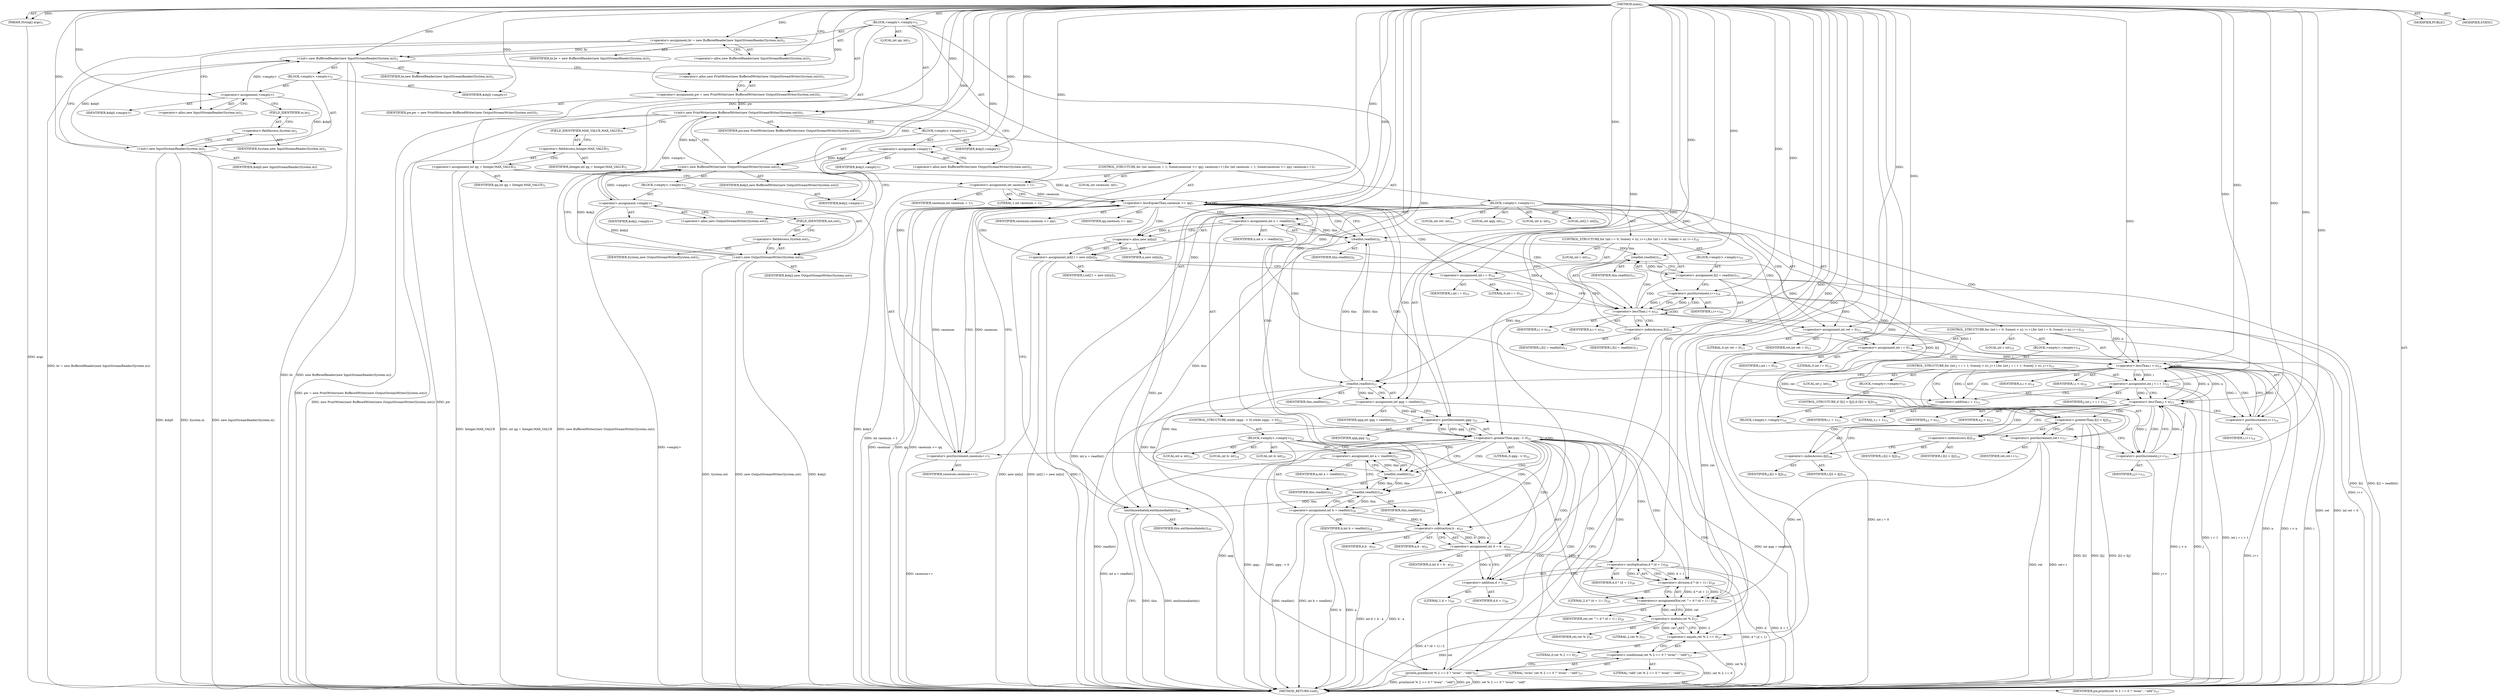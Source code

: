 digraph "main" {  
"17" [label = <(METHOD,main)<SUB>1</SUB>> ]
"18" [label = <(PARAM,String[] args)<SUB>1</SUB>> ]
"19" [label = <(BLOCK,&lt;empty&gt;,&lt;empty&gt;)<SUB>1</SUB>> ]
"20" [label = <(&lt;operator&gt;.assignment,br = new BufferedReader(new InputStreamReader(System.in)))<SUB>2</SUB>> ]
"21" [label = <(IDENTIFIER,br,br = new BufferedReader(new InputStreamReader(System.in)))<SUB>2</SUB>> ]
"22" [label = <(&lt;operator&gt;.alloc,new BufferedReader(new InputStreamReader(System.in)))<SUB>2</SUB>> ]
"23" [label = <(&lt;init&gt;,new BufferedReader(new InputStreamReader(System.in)))<SUB>2</SUB>> ]
"24" [label = <(IDENTIFIER,br,new BufferedReader(new InputStreamReader(System.in)))<SUB>2</SUB>> ]
"25" [label = <(BLOCK,&lt;empty&gt;,&lt;empty&gt;)<SUB>2</SUB>> ]
"26" [label = <(&lt;operator&gt;.assignment,&lt;empty&gt;)> ]
"27" [label = <(IDENTIFIER,$obj0,&lt;empty&gt;)> ]
"28" [label = <(&lt;operator&gt;.alloc,new InputStreamReader(System.in))<SUB>2</SUB>> ]
"29" [label = <(&lt;init&gt;,new InputStreamReader(System.in))<SUB>2</SUB>> ]
"30" [label = <(IDENTIFIER,$obj0,new InputStreamReader(System.in))> ]
"31" [label = <(&lt;operator&gt;.fieldAccess,System.in)<SUB>2</SUB>> ]
"32" [label = <(IDENTIFIER,System,new InputStreamReader(System.in))<SUB>2</SUB>> ]
"33" [label = <(FIELD_IDENTIFIER,in,in)<SUB>2</SUB>> ]
"34" [label = <(IDENTIFIER,$obj0,&lt;empty&gt;)> ]
"35" [label = <(&lt;operator&gt;.assignment,pw = new PrintWriter(new BufferedWriter(new OutputStreamWriter(System.out))))<SUB>3</SUB>> ]
"36" [label = <(IDENTIFIER,pw,pw = new PrintWriter(new BufferedWriter(new OutputStreamWriter(System.out))))<SUB>3</SUB>> ]
"37" [label = <(&lt;operator&gt;.alloc,new PrintWriter(new BufferedWriter(new OutputStreamWriter(System.out))))<SUB>3</SUB>> ]
"38" [label = <(&lt;init&gt;,new PrintWriter(new BufferedWriter(new OutputStreamWriter(System.out))))<SUB>3</SUB>> ]
"39" [label = <(IDENTIFIER,pw,new PrintWriter(new BufferedWriter(new OutputStreamWriter(System.out))))<SUB>3</SUB>> ]
"40" [label = <(BLOCK,&lt;empty&gt;,&lt;empty&gt;)<SUB>3</SUB>> ]
"41" [label = <(&lt;operator&gt;.assignment,&lt;empty&gt;)> ]
"42" [label = <(IDENTIFIER,$obj3,&lt;empty&gt;)> ]
"43" [label = <(&lt;operator&gt;.alloc,new BufferedWriter(new OutputStreamWriter(System.out)))<SUB>3</SUB>> ]
"44" [label = <(&lt;init&gt;,new BufferedWriter(new OutputStreamWriter(System.out)))<SUB>3</SUB>> ]
"45" [label = <(IDENTIFIER,$obj3,new BufferedWriter(new OutputStreamWriter(System.out)))> ]
"46" [label = <(BLOCK,&lt;empty&gt;,&lt;empty&gt;)<SUB>3</SUB>> ]
"47" [label = <(&lt;operator&gt;.assignment,&lt;empty&gt;)> ]
"48" [label = <(IDENTIFIER,$obj2,&lt;empty&gt;)> ]
"49" [label = <(&lt;operator&gt;.alloc,new OutputStreamWriter(System.out))<SUB>3</SUB>> ]
"50" [label = <(&lt;init&gt;,new OutputStreamWriter(System.out))<SUB>3</SUB>> ]
"51" [label = <(IDENTIFIER,$obj2,new OutputStreamWriter(System.out))> ]
"52" [label = <(&lt;operator&gt;.fieldAccess,System.out)<SUB>3</SUB>> ]
"53" [label = <(IDENTIFIER,System,new OutputStreamWriter(System.out))<SUB>3</SUB>> ]
"54" [label = <(FIELD_IDENTIFIER,out,out)<SUB>3</SUB>> ]
"55" [label = <(IDENTIFIER,$obj2,&lt;empty&gt;)> ]
"56" [label = <(IDENTIFIER,$obj3,&lt;empty&gt;)> ]
"57" [label = <(LOCAL,int qq: int)<SUB>5</SUB>> ]
"58" [label = <(&lt;operator&gt;.assignment,int qq = Integer.MAX_VALUE)<SUB>5</SUB>> ]
"59" [label = <(IDENTIFIER,qq,int qq = Integer.MAX_VALUE)<SUB>5</SUB>> ]
"60" [label = <(&lt;operator&gt;.fieldAccess,Integer.MAX_VALUE)<SUB>5</SUB>> ]
"61" [label = <(IDENTIFIER,Integer,int qq = Integer.MAX_VALUE)<SUB>5</SUB>> ]
"62" [label = <(FIELD_IDENTIFIER,MAX_VALUE,MAX_VALUE)<SUB>5</SUB>> ]
"63" [label = <(CONTROL_STRUCTURE,for (int casenum = 1; Some(casenum &lt;= qq); casenum++),for (int casenum = 1; Some(casenum &lt;= qq); casenum++))<SUB>7</SUB>> ]
"64" [label = <(LOCAL,int casenum: int)<SUB>7</SUB>> ]
"65" [label = <(&lt;operator&gt;.assignment,int casenum = 1)<SUB>7</SUB>> ]
"66" [label = <(IDENTIFIER,casenum,int casenum = 1)<SUB>7</SUB>> ]
"67" [label = <(LITERAL,1,int casenum = 1)<SUB>7</SUB>> ]
"68" [label = <(&lt;operator&gt;.lessEqualsThan,casenum &lt;= qq)<SUB>7</SUB>> ]
"69" [label = <(IDENTIFIER,casenum,casenum &lt;= qq)<SUB>7</SUB>> ]
"70" [label = <(IDENTIFIER,qq,casenum &lt;= qq)<SUB>7</SUB>> ]
"71" [label = <(&lt;operator&gt;.postIncrement,casenum++)<SUB>7</SUB>> ]
"72" [label = <(IDENTIFIER,casenum,casenum++)<SUB>7</SUB>> ]
"73" [label = <(BLOCK,&lt;empty&gt;,&lt;empty&gt;)<SUB>7</SUB>> ]
"74" [label = <(LOCAL,int n: int)<SUB>8</SUB>> ]
"75" [label = <(&lt;operator&gt;.assignment,int n = readInt())<SUB>8</SUB>> ]
"76" [label = <(IDENTIFIER,n,int n = readInt())<SUB>8</SUB>> ]
"77" [label = <(readInt,readInt())<SUB>8</SUB>> ]
"78" [label = <(IDENTIFIER,this,readInt())<SUB>8</SUB>> ]
"79" [label = <(LOCAL,int[] l: int[])<SUB>9</SUB>> ]
"80" [label = <(&lt;operator&gt;.assignment,int[] l = new int[n])<SUB>9</SUB>> ]
"81" [label = <(IDENTIFIER,l,int[] l = new int[n])<SUB>9</SUB>> ]
"82" [label = <(&lt;operator&gt;.alloc,new int[n])> ]
"83" [label = <(IDENTIFIER,n,new int[n])<SUB>9</SUB>> ]
"84" [label = <(CONTROL_STRUCTURE,for (int i = 0; Some(i &lt; n); i++),for (int i = 0; Some(i &lt; n); i++))<SUB>10</SUB>> ]
"85" [label = <(LOCAL,int i: int)<SUB>10</SUB>> ]
"86" [label = <(&lt;operator&gt;.assignment,int i = 0)<SUB>10</SUB>> ]
"87" [label = <(IDENTIFIER,i,int i = 0)<SUB>10</SUB>> ]
"88" [label = <(LITERAL,0,int i = 0)<SUB>10</SUB>> ]
"89" [label = <(&lt;operator&gt;.lessThan,i &lt; n)<SUB>10</SUB>> ]
"90" [label = <(IDENTIFIER,i,i &lt; n)<SUB>10</SUB>> ]
"91" [label = <(IDENTIFIER,n,i &lt; n)<SUB>10</SUB>> ]
"92" [label = <(&lt;operator&gt;.postIncrement,i++)<SUB>10</SUB>> ]
"93" [label = <(IDENTIFIER,i,i++)<SUB>10</SUB>> ]
"94" [label = <(BLOCK,&lt;empty&gt;,&lt;empty&gt;)<SUB>10</SUB>> ]
"95" [label = <(&lt;operator&gt;.assignment,l[i] = readInt())<SUB>11</SUB>> ]
"96" [label = <(&lt;operator&gt;.indexAccess,l[i])<SUB>11</SUB>> ]
"97" [label = <(IDENTIFIER,l,l[i] = readInt())<SUB>11</SUB>> ]
"98" [label = <(IDENTIFIER,i,l[i] = readInt())<SUB>11</SUB>> ]
"99" [label = <(readInt,readInt())<SUB>11</SUB>> ]
"100" [label = <(IDENTIFIER,this,readInt())<SUB>11</SUB>> ]
"101" [label = <(LOCAL,int ret: int)<SUB>13</SUB>> ]
"102" [label = <(&lt;operator&gt;.assignment,int ret = 0)<SUB>13</SUB>> ]
"103" [label = <(IDENTIFIER,ret,int ret = 0)<SUB>13</SUB>> ]
"104" [label = <(LITERAL,0,int ret = 0)<SUB>13</SUB>> ]
"105" [label = <(CONTROL_STRUCTURE,for (int i = 0; Some(i &lt; n); i++),for (int i = 0; Some(i &lt; n); i++))<SUB>14</SUB>> ]
"106" [label = <(LOCAL,int i: int)<SUB>14</SUB>> ]
"107" [label = <(&lt;operator&gt;.assignment,int i = 0)<SUB>14</SUB>> ]
"108" [label = <(IDENTIFIER,i,int i = 0)<SUB>14</SUB>> ]
"109" [label = <(LITERAL,0,int i = 0)<SUB>14</SUB>> ]
"110" [label = <(&lt;operator&gt;.lessThan,i &lt; n)<SUB>14</SUB>> ]
"111" [label = <(IDENTIFIER,i,i &lt; n)<SUB>14</SUB>> ]
"112" [label = <(IDENTIFIER,n,i &lt; n)<SUB>14</SUB>> ]
"113" [label = <(&lt;operator&gt;.postIncrement,i++)<SUB>14</SUB>> ]
"114" [label = <(IDENTIFIER,i,i++)<SUB>14</SUB>> ]
"115" [label = <(BLOCK,&lt;empty&gt;,&lt;empty&gt;)<SUB>14</SUB>> ]
"116" [label = <(CONTROL_STRUCTURE,for (int j = i + 1; Some(j &lt; n); j++),for (int j = i + 1; Some(j &lt; n); j++))<SUB>15</SUB>> ]
"117" [label = <(LOCAL,int j: int)<SUB>15</SUB>> ]
"118" [label = <(&lt;operator&gt;.assignment,int j = i + 1)<SUB>15</SUB>> ]
"119" [label = <(IDENTIFIER,j,int j = i + 1)<SUB>15</SUB>> ]
"120" [label = <(&lt;operator&gt;.addition,i + 1)<SUB>15</SUB>> ]
"121" [label = <(IDENTIFIER,i,i + 1)<SUB>15</SUB>> ]
"122" [label = <(LITERAL,1,i + 1)<SUB>15</SUB>> ]
"123" [label = <(&lt;operator&gt;.lessThan,j &lt; n)<SUB>15</SUB>> ]
"124" [label = <(IDENTIFIER,j,j &lt; n)<SUB>15</SUB>> ]
"125" [label = <(IDENTIFIER,n,j &lt; n)<SUB>15</SUB>> ]
"126" [label = <(&lt;operator&gt;.postIncrement,j++)<SUB>15</SUB>> ]
"127" [label = <(IDENTIFIER,j,j++)<SUB>15</SUB>> ]
"128" [label = <(BLOCK,&lt;empty&gt;,&lt;empty&gt;)<SUB>15</SUB>> ]
"129" [label = <(CONTROL_STRUCTURE,if (l[i] &gt; l[j]),if (l[i] &gt; l[j]))<SUB>16</SUB>> ]
"130" [label = <(&lt;operator&gt;.greaterThan,l[i] &gt; l[j])<SUB>16</SUB>> ]
"131" [label = <(&lt;operator&gt;.indexAccess,l[i])<SUB>16</SUB>> ]
"132" [label = <(IDENTIFIER,l,l[i] &gt; l[j])<SUB>16</SUB>> ]
"133" [label = <(IDENTIFIER,i,l[i] &gt; l[j])<SUB>16</SUB>> ]
"134" [label = <(&lt;operator&gt;.indexAccess,l[j])<SUB>16</SUB>> ]
"135" [label = <(IDENTIFIER,l,l[i] &gt; l[j])<SUB>16</SUB>> ]
"136" [label = <(IDENTIFIER,j,l[i] &gt; l[j])<SUB>16</SUB>> ]
"137" [label = <(BLOCK,&lt;empty&gt;,&lt;empty&gt;)<SUB>16</SUB>> ]
"138" [label = <(&lt;operator&gt;.postIncrement,ret++)<SUB>17</SUB>> ]
"139" [label = <(IDENTIFIER,ret,ret++)<SUB>17</SUB>> ]
"140" [label = <(LOCAL,int qqq: int)<SUB>21</SUB>> ]
"141" [label = <(&lt;operator&gt;.assignment,int qqq = readInt())<SUB>21</SUB>> ]
"142" [label = <(IDENTIFIER,qqq,int qqq = readInt())<SUB>21</SUB>> ]
"143" [label = <(readInt,readInt())<SUB>21</SUB>> ]
"144" [label = <(IDENTIFIER,this,readInt())<SUB>21</SUB>> ]
"145" [label = <(CONTROL_STRUCTURE,while (qqq-- &gt; 0),while (qqq-- &gt; 0))<SUB>22</SUB>> ]
"146" [label = <(&lt;operator&gt;.greaterThan,qqq-- &gt; 0)<SUB>22</SUB>> ]
"147" [label = <(&lt;operator&gt;.postDecrement,qqq--)<SUB>22</SUB>> ]
"148" [label = <(IDENTIFIER,qqq,qqq--)<SUB>22</SUB>> ]
"149" [label = <(LITERAL,0,qqq-- &gt; 0)<SUB>22</SUB>> ]
"150" [label = <(BLOCK,&lt;empty&gt;,&lt;empty&gt;)<SUB>22</SUB>> ]
"151" [label = <(LOCAL,int a: int)<SUB>23</SUB>> ]
"152" [label = <(&lt;operator&gt;.assignment,int a = readInt())<SUB>23</SUB>> ]
"153" [label = <(IDENTIFIER,a,int a = readInt())<SUB>23</SUB>> ]
"154" [label = <(readInt,readInt())<SUB>23</SUB>> ]
"155" [label = <(IDENTIFIER,this,readInt())<SUB>23</SUB>> ]
"156" [label = <(LOCAL,int b: int)<SUB>24</SUB>> ]
"157" [label = <(&lt;operator&gt;.assignment,int b = readInt())<SUB>24</SUB>> ]
"158" [label = <(IDENTIFIER,b,int b = readInt())<SUB>24</SUB>> ]
"159" [label = <(readInt,readInt())<SUB>24</SUB>> ]
"160" [label = <(IDENTIFIER,this,readInt())<SUB>24</SUB>> ]
"161" [label = <(LOCAL,int d: int)<SUB>25</SUB>> ]
"162" [label = <(&lt;operator&gt;.assignment,int d = b - a)<SUB>25</SUB>> ]
"163" [label = <(IDENTIFIER,d,int d = b - a)<SUB>25</SUB>> ]
"164" [label = <(&lt;operator&gt;.subtraction,b - a)<SUB>25</SUB>> ]
"165" [label = <(IDENTIFIER,b,b - a)<SUB>25</SUB>> ]
"166" [label = <(IDENTIFIER,a,b - a)<SUB>25</SUB>> ]
"167" [label = <(&lt;operators&gt;.assignmentXor,ret ^= d * (d + 1) / 2)<SUB>26</SUB>> ]
"168" [label = <(IDENTIFIER,ret,ret ^= d * (d + 1) / 2)<SUB>26</SUB>> ]
"169" [label = <(&lt;operator&gt;.division,d * (d + 1) / 2)<SUB>26</SUB>> ]
"170" [label = <(&lt;operator&gt;.multiplication,d * (d + 1))<SUB>26</SUB>> ]
"171" [label = <(IDENTIFIER,d,d * (d + 1))<SUB>26</SUB>> ]
"172" [label = <(&lt;operator&gt;.addition,d + 1)<SUB>26</SUB>> ]
"173" [label = <(IDENTIFIER,d,d + 1)<SUB>26</SUB>> ]
"174" [label = <(LITERAL,1,d + 1)<SUB>26</SUB>> ]
"175" [label = <(LITERAL,2,d * (d + 1) / 2)<SUB>26</SUB>> ]
"176" [label = <(println,println(ret % 2 == 0 ? &quot;even&quot; : &quot;odd&quot;))<SUB>27</SUB>> ]
"177" [label = <(IDENTIFIER,pw,println(ret % 2 == 0 ? &quot;even&quot; : &quot;odd&quot;))<SUB>27</SUB>> ]
"178" [label = <(&lt;operator&gt;.conditional,ret % 2 == 0 ? &quot;even&quot; : &quot;odd&quot;)<SUB>27</SUB>> ]
"179" [label = <(&lt;operator&gt;.equals,ret % 2 == 0)<SUB>27</SUB>> ]
"180" [label = <(&lt;operator&gt;.modulo,ret % 2)<SUB>27</SUB>> ]
"181" [label = <(IDENTIFIER,ret,ret % 2)<SUB>27</SUB>> ]
"182" [label = <(LITERAL,2,ret % 2)<SUB>27</SUB>> ]
"183" [label = <(LITERAL,0,ret % 2 == 0)<SUB>27</SUB>> ]
"184" [label = <(LITERAL,&quot;even&quot;,ret % 2 == 0 ? &quot;even&quot; : &quot;odd&quot;)<SUB>27</SUB>> ]
"185" [label = <(LITERAL,&quot;odd&quot;,ret % 2 == 0 ? &quot;even&quot; : &quot;odd&quot;)<SUB>27</SUB>> ]
"186" [label = <(exitImmediately,exitImmediately())<SUB>30</SUB>> ]
"187" [label = <(IDENTIFIER,this,exitImmediately())<SUB>30</SUB>> ]
"188" [label = <(MODIFIER,PUBLIC)> ]
"189" [label = <(MODIFIER,STATIC)> ]
"190" [label = <(METHOD_RETURN,void)<SUB>1</SUB>> ]
  "17" -> "18"  [ label = "AST: "] 
  "17" -> "19"  [ label = "AST: "] 
  "17" -> "188"  [ label = "AST: "] 
  "17" -> "189"  [ label = "AST: "] 
  "17" -> "190"  [ label = "AST: "] 
  "19" -> "20"  [ label = "AST: "] 
  "19" -> "23"  [ label = "AST: "] 
  "19" -> "35"  [ label = "AST: "] 
  "19" -> "38"  [ label = "AST: "] 
  "19" -> "57"  [ label = "AST: "] 
  "19" -> "58"  [ label = "AST: "] 
  "19" -> "63"  [ label = "AST: "] 
  "19" -> "186"  [ label = "AST: "] 
  "20" -> "21"  [ label = "AST: "] 
  "20" -> "22"  [ label = "AST: "] 
  "23" -> "24"  [ label = "AST: "] 
  "23" -> "25"  [ label = "AST: "] 
  "25" -> "26"  [ label = "AST: "] 
  "25" -> "29"  [ label = "AST: "] 
  "25" -> "34"  [ label = "AST: "] 
  "26" -> "27"  [ label = "AST: "] 
  "26" -> "28"  [ label = "AST: "] 
  "29" -> "30"  [ label = "AST: "] 
  "29" -> "31"  [ label = "AST: "] 
  "31" -> "32"  [ label = "AST: "] 
  "31" -> "33"  [ label = "AST: "] 
  "35" -> "36"  [ label = "AST: "] 
  "35" -> "37"  [ label = "AST: "] 
  "38" -> "39"  [ label = "AST: "] 
  "38" -> "40"  [ label = "AST: "] 
  "40" -> "41"  [ label = "AST: "] 
  "40" -> "44"  [ label = "AST: "] 
  "40" -> "56"  [ label = "AST: "] 
  "41" -> "42"  [ label = "AST: "] 
  "41" -> "43"  [ label = "AST: "] 
  "44" -> "45"  [ label = "AST: "] 
  "44" -> "46"  [ label = "AST: "] 
  "46" -> "47"  [ label = "AST: "] 
  "46" -> "50"  [ label = "AST: "] 
  "46" -> "55"  [ label = "AST: "] 
  "47" -> "48"  [ label = "AST: "] 
  "47" -> "49"  [ label = "AST: "] 
  "50" -> "51"  [ label = "AST: "] 
  "50" -> "52"  [ label = "AST: "] 
  "52" -> "53"  [ label = "AST: "] 
  "52" -> "54"  [ label = "AST: "] 
  "58" -> "59"  [ label = "AST: "] 
  "58" -> "60"  [ label = "AST: "] 
  "60" -> "61"  [ label = "AST: "] 
  "60" -> "62"  [ label = "AST: "] 
  "63" -> "64"  [ label = "AST: "] 
  "63" -> "65"  [ label = "AST: "] 
  "63" -> "68"  [ label = "AST: "] 
  "63" -> "71"  [ label = "AST: "] 
  "63" -> "73"  [ label = "AST: "] 
  "65" -> "66"  [ label = "AST: "] 
  "65" -> "67"  [ label = "AST: "] 
  "68" -> "69"  [ label = "AST: "] 
  "68" -> "70"  [ label = "AST: "] 
  "71" -> "72"  [ label = "AST: "] 
  "73" -> "74"  [ label = "AST: "] 
  "73" -> "75"  [ label = "AST: "] 
  "73" -> "79"  [ label = "AST: "] 
  "73" -> "80"  [ label = "AST: "] 
  "73" -> "84"  [ label = "AST: "] 
  "73" -> "101"  [ label = "AST: "] 
  "73" -> "102"  [ label = "AST: "] 
  "73" -> "105"  [ label = "AST: "] 
  "73" -> "140"  [ label = "AST: "] 
  "73" -> "141"  [ label = "AST: "] 
  "73" -> "145"  [ label = "AST: "] 
  "75" -> "76"  [ label = "AST: "] 
  "75" -> "77"  [ label = "AST: "] 
  "77" -> "78"  [ label = "AST: "] 
  "80" -> "81"  [ label = "AST: "] 
  "80" -> "82"  [ label = "AST: "] 
  "82" -> "83"  [ label = "AST: "] 
  "84" -> "85"  [ label = "AST: "] 
  "84" -> "86"  [ label = "AST: "] 
  "84" -> "89"  [ label = "AST: "] 
  "84" -> "92"  [ label = "AST: "] 
  "84" -> "94"  [ label = "AST: "] 
  "86" -> "87"  [ label = "AST: "] 
  "86" -> "88"  [ label = "AST: "] 
  "89" -> "90"  [ label = "AST: "] 
  "89" -> "91"  [ label = "AST: "] 
  "92" -> "93"  [ label = "AST: "] 
  "94" -> "95"  [ label = "AST: "] 
  "95" -> "96"  [ label = "AST: "] 
  "95" -> "99"  [ label = "AST: "] 
  "96" -> "97"  [ label = "AST: "] 
  "96" -> "98"  [ label = "AST: "] 
  "99" -> "100"  [ label = "AST: "] 
  "102" -> "103"  [ label = "AST: "] 
  "102" -> "104"  [ label = "AST: "] 
  "105" -> "106"  [ label = "AST: "] 
  "105" -> "107"  [ label = "AST: "] 
  "105" -> "110"  [ label = "AST: "] 
  "105" -> "113"  [ label = "AST: "] 
  "105" -> "115"  [ label = "AST: "] 
  "107" -> "108"  [ label = "AST: "] 
  "107" -> "109"  [ label = "AST: "] 
  "110" -> "111"  [ label = "AST: "] 
  "110" -> "112"  [ label = "AST: "] 
  "113" -> "114"  [ label = "AST: "] 
  "115" -> "116"  [ label = "AST: "] 
  "116" -> "117"  [ label = "AST: "] 
  "116" -> "118"  [ label = "AST: "] 
  "116" -> "123"  [ label = "AST: "] 
  "116" -> "126"  [ label = "AST: "] 
  "116" -> "128"  [ label = "AST: "] 
  "118" -> "119"  [ label = "AST: "] 
  "118" -> "120"  [ label = "AST: "] 
  "120" -> "121"  [ label = "AST: "] 
  "120" -> "122"  [ label = "AST: "] 
  "123" -> "124"  [ label = "AST: "] 
  "123" -> "125"  [ label = "AST: "] 
  "126" -> "127"  [ label = "AST: "] 
  "128" -> "129"  [ label = "AST: "] 
  "129" -> "130"  [ label = "AST: "] 
  "129" -> "137"  [ label = "AST: "] 
  "130" -> "131"  [ label = "AST: "] 
  "130" -> "134"  [ label = "AST: "] 
  "131" -> "132"  [ label = "AST: "] 
  "131" -> "133"  [ label = "AST: "] 
  "134" -> "135"  [ label = "AST: "] 
  "134" -> "136"  [ label = "AST: "] 
  "137" -> "138"  [ label = "AST: "] 
  "138" -> "139"  [ label = "AST: "] 
  "141" -> "142"  [ label = "AST: "] 
  "141" -> "143"  [ label = "AST: "] 
  "143" -> "144"  [ label = "AST: "] 
  "145" -> "146"  [ label = "AST: "] 
  "145" -> "150"  [ label = "AST: "] 
  "146" -> "147"  [ label = "AST: "] 
  "146" -> "149"  [ label = "AST: "] 
  "147" -> "148"  [ label = "AST: "] 
  "150" -> "151"  [ label = "AST: "] 
  "150" -> "152"  [ label = "AST: "] 
  "150" -> "156"  [ label = "AST: "] 
  "150" -> "157"  [ label = "AST: "] 
  "150" -> "161"  [ label = "AST: "] 
  "150" -> "162"  [ label = "AST: "] 
  "150" -> "167"  [ label = "AST: "] 
  "150" -> "176"  [ label = "AST: "] 
  "152" -> "153"  [ label = "AST: "] 
  "152" -> "154"  [ label = "AST: "] 
  "154" -> "155"  [ label = "AST: "] 
  "157" -> "158"  [ label = "AST: "] 
  "157" -> "159"  [ label = "AST: "] 
  "159" -> "160"  [ label = "AST: "] 
  "162" -> "163"  [ label = "AST: "] 
  "162" -> "164"  [ label = "AST: "] 
  "164" -> "165"  [ label = "AST: "] 
  "164" -> "166"  [ label = "AST: "] 
  "167" -> "168"  [ label = "AST: "] 
  "167" -> "169"  [ label = "AST: "] 
  "169" -> "170"  [ label = "AST: "] 
  "169" -> "175"  [ label = "AST: "] 
  "170" -> "171"  [ label = "AST: "] 
  "170" -> "172"  [ label = "AST: "] 
  "172" -> "173"  [ label = "AST: "] 
  "172" -> "174"  [ label = "AST: "] 
  "176" -> "177"  [ label = "AST: "] 
  "176" -> "178"  [ label = "AST: "] 
  "178" -> "179"  [ label = "AST: "] 
  "178" -> "184"  [ label = "AST: "] 
  "178" -> "185"  [ label = "AST: "] 
  "179" -> "180"  [ label = "AST: "] 
  "179" -> "183"  [ label = "AST: "] 
  "180" -> "181"  [ label = "AST: "] 
  "180" -> "182"  [ label = "AST: "] 
  "186" -> "187"  [ label = "AST: "] 
  "20" -> "28"  [ label = "CFG: "] 
  "23" -> "37"  [ label = "CFG: "] 
  "35" -> "43"  [ label = "CFG: "] 
  "38" -> "62"  [ label = "CFG: "] 
  "58" -> "65"  [ label = "CFG: "] 
  "186" -> "190"  [ label = "CFG: "] 
  "22" -> "20"  [ label = "CFG: "] 
  "37" -> "35"  [ label = "CFG: "] 
  "60" -> "58"  [ label = "CFG: "] 
  "65" -> "68"  [ label = "CFG: "] 
  "68" -> "77"  [ label = "CFG: "] 
  "68" -> "186"  [ label = "CFG: "] 
  "71" -> "68"  [ label = "CFG: "] 
  "26" -> "33"  [ label = "CFG: "] 
  "29" -> "23"  [ label = "CFG: "] 
  "41" -> "49"  [ label = "CFG: "] 
  "44" -> "38"  [ label = "CFG: "] 
  "62" -> "60"  [ label = "CFG: "] 
  "75" -> "82"  [ label = "CFG: "] 
  "80" -> "86"  [ label = "CFG: "] 
  "102" -> "107"  [ label = "CFG: "] 
  "141" -> "147"  [ label = "CFG: "] 
  "28" -> "26"  [ label = "CFG: "] 
  "31" -> "29"  [ label = "CFG: "] 
  "43" -> "41"  [ label = "CFG: "] 
  "77" -> "75"  [ label = "CFG: "] 
  "82" -> "80"  [ label = "CFG: "] 
  "86" -> "89"  [ label = "CFG: "] 
  "89" -> "96"  [ label = "CFG: "] 
  "89" -> "102"  [ label = "CFG: "] 
  "92" -> "89"  [ label = "CFG: "] 
  "107" -> "110"  [ label = "CFG: "] 
  "110" -> "120"  [ label = "CFG: "] 
  "110" -> "143"  [ label = "CFG: "] 
  "113" -> "110"  [ label = "CFG: "] 
  "143" -> "141"  [ label = "CFG: "] 
  "146" -> "154"  [ label = "CFG: "] 
  "146" -> "71"  [ label = "CFG: "] 
  "33" -> "31"  [ label = "CFG: "] 
  "47" -> "54"  [ label = "CFG: "] 
  "50" -> "44"  [ label = "CFG: "] 
  "95" -> "92"  [ label = "CFG: "] 
  "147" -> "146"  [ label = "CFG: "] 
  "152" -> "159"  [ label = "CFG: "] 
  "157" -> "164"  [ label = "CFG: "] 
  "162" -> "172"  [ label = "CFG: "] 
  "167" -> "180"  [ label = "CFG: "] 
  "176" -> "147"  [ label = "CFG: "] 
  "49" -> "47"  [ label = "CFG: "] 
  "52" -> "50"  [ label = "CFG: "] 
  "96" -> "99"  [ label = "CFG: "] 
  "99" -> "95"  [ label = "CFG: "] 
  "118" -> "123"  [ label = "CFG: "] 
  "123" -> "131"  [ label = "CFG: "] 
  "123" -> "113"  [ label = "CFG: "] 
  "126" -> "123"  [ label = "CFG: "] 
  "154" -> "152"  [ label = "CFG: "] 
  "159" -> "157"  [ label = "CFG: "] 
  "164" -> "162"  [ label = "CFG: "] 
  "169" -> "167"  [ label = "CFG: "] 
  "178" -> "176"  [ label = "CFG: "] 
  "54" -> "52"  [ label = "CFG: "] 
  "120" -> "118"  [ label = "CFG: "] 
  "170" -> "169"  [ label = "CFG: "] 
  "179" -> "178"  [ label = "CFG: "] 
  "130" -> "138"  [ label = "CFG: "] 
  "130" -> "126"  [ label = "CFG: "] 
  "172" -> "170"  [ label = "CFG: "] 
  "180" -> "179"  [ label = "CFG: "] 
  "131" -> "134"  [ label = "CFG: "] 
  "134" -> "130"  [ label = "CFG: "] 
  "138" -> "126"  [ label = "CFG: "] 
  "17" -> "22"  [ label = "CFG: "] 
  "18" -> "190"  [ label = "DDG: args"] 
  "20" -> "190"  [ label = "DDG: br = new BufferedReader(new InputStreamReader(System.in))"] 
  "23" -> "190"  [ label = "DDG: br"] 
  "29" -> "190"  [ label = "DDG: $obj0"] 
  "29" -> "190"  [ label = "DDG: System.in"] 
  "29" -> "190"  [ label = "DDG: new InputStreamReader(System.in)"] 
  "23" -> "190"  [ label = "DDG: new BufferedReader(new InputStreamReader(System.in))"] 
  "35" -> "190"  [ label = "DDG: pw = new PrintWriter(new BufferedWriter(new OutputStreamWriter(System.out)))"] 
  "38" -> "190"  [ label = "DDG: pw"] 
  "44" -> "190"  [ label = "DDG: $obj3"] 
  "47" -> "190"  [ label = "DDG: &lt;empty&gt;"] 
  "50" -> "190"  [ label = "DDG: $obj2"] 
  "50" -> "190"  [ label = "DDG: System.out"] 
  "50" -> "190"  [ label = "DDG: new OutputStreamWriter(System.out)"] 
  "44" -> "190"  [ label = "DDG: new BufferedWriter(new OutputStreamWriter(System.out))"] 
  "38" -> "190"  [ label = "DDG: new PrintWriter(new BufferedWriter(new OutputStreamWriter(System.out)))"] 
  "58" -> "190"  [ label = "DDG: Integer.MAX_VALUE"] 
  "58" -> "190"  [ label = "DDG: int qq = Integer.MAX_VALUE"] 
  "65" -> "190"  [ label = "DDG: int casenum = 1"] 
  "68" -> "190"  [ label = "DDG: casenum"] 
  "68" -> "190"  [ label = "DDG: qq"] 
  "68" -> "190"  [ label = "DDG: casenum &lt;= qq"] 
  "186" -> "190"  [ label = "DDG: this"] 
  "186" -> "190"  [ label = "DDG: exitImmediately()"] 
  "75" -> "190"  [ label = "DDG: int n = readInt()"] 
  "80" -> "190"  [ label = "DDG: l"] 
  "80" -> "190"  [ label = "DDG: new int[n]"] 
  "80" -> "190"  [ label = "DDG: int[] l = new int[n]"] 
  "102" -> "190"  [ label = "DDG: ret"] 
  "102" -> "190"  [ label = "DDG: int ret = 0"] 
  "107" -> "190"  [ label = "DDG: int i = 0"] 
  "110" -> "190"  [ label = "DDG: i"] 
  "110" -> "190"  [ label = "DDG: n"] 
  "110" -> "190"  [ label = "DDG: i &lt; n"] 
  "141" -> "190"  [ label = "DDG: readInt()"] 
  "141" -> "190"  [ label = "DDG: int qqq = readInt()"] 
  "147" -> "190"  [ label = "DDG: qqq"] 
  "146" -> "190"  [ label = "DDG: qqq--"] 
  "146" -> "190"  [ label = "DDG: qqq-- &gt; 0"] 
  "71" -> "190"  [ label = "DDG: casenum++"] 
  "152" -> "190"  [ label = "DDG: int a = readInt()"] 
  "157" -> "190"  [ label = "DDG: readInt()"] 
  "157" -> "190"  [ label = "DDG: int b = readInt()"] 
  "164" -> "190"  [ label = "DDG: b"] 
  "164" -> "190"  [ label = "DDG: a"] 
  "162" -> "190"  [ label = "DDG: b - a"] 
  "162" -> "190"  [ label = "DDG: int d = b - a"] 
  "170" -> "190"  [ label = "DDG: d"] 
  "170" -> "190"  [ label = "DDG: d + 1"] 
  "169" -> "190"  [ label = "DDG: d * (d + 1)"] 
  "167" -> "190"  [ label = "DDG: d * (d + 1) / 2"] 
  "176" -> "190"  [ label = "DDG: pw"] 
  "180" -> "190"  [ label = "DDG: ret"] 
  "179" -> "190"  [ label = "DDG: ret % 2"] 
  "178" -> "190"  [ label = "DDG: ret % 2 == 0"] 
  "176" -> "190"  [ label = "DDG: ret % 2 == 0 ? &quot;even&quot; : &quot;odd&quot;"] 
  "176" -> "190"  [ label = "DDG: println(ret % 2 == 0 ? &quot;even&quot; : &quot;odd&quot;)"] 
  "118" -> "190"  [ label = "DDG: i + 1"] 
  "118" -> "190"  [ label = "DDG: int j = i + 1"] 
  "123" -> "190"  [ label = "DDG: j"] 
  "123" -> "190"  [ label = "DDG: j &lt; n"] 
  "113" -> "190"  [ label = "DDG: i++"] 
  "130" -> "190"  [ label = "DDG: l[i]"] 
  "130" -> "190"  [ label = "DDG: l[j]"] 
  "130" -> "190"  [ label = "DDG: l[i] &gt; l[j]"] 
  "138" -> "190"  [ label = "DDG: ret"] 
  "138" -> "190"  [ label = "DDG: ret++"] 
  "126" -> "190"  [ label = "DDG: j++"] 
  "95" -> "190"  [ label = "DDG: l[i]"] 
  "95" -> "190"  [ label = "DDG: l[i] = readInt()"] 
  "92" -> "190"  [ label = "DDG: i++"] 
  "17" -> "18"  [ label = "DDG: "] 
  "17" -> "20"  [ label = "DDG: "] 
  "17" -> "35"  [ label = "DDG: "] 
  "20" -> "23"  [ label = "DDG: br"] 
  "17" -> "23"  [ label = "DDG: "] 
  "26" -> "23"  [ label = "DDG: &lt;empty&gt;"] 
  "29" -> "23"  [ label = "DDG: $obj0"] 
  "35" -> "38"  [ label = "DDG: pw"] 
  "17" -> "38"  [ label = "DDG: "] 
  "47" -> "38"  [ label = "DDG: &lt;empty&gt;"] 
  "44" -> "38"  [ label = "DDG: $obj3"] 
  "17" -> "65"  [ label = "DDG: "] 
  "143" -> "186"  [ label = "DDG: this"] 
  "159" -> "186"  [ label = "DDG: this"] 
  "17" -> "186"  [ label = "DDG: "] 
  "17" -> "26"  [ label = "DDG: "] 
  "17" -> "34"  [ label = "DDG: "] 
  "17" -> "41"  [ label = "DDG: "] 
  "17" -> "56"  [ label = "DDG: "] 
  "65" -> "68"  [ label = "DDG: casenum"] 
  "71" -> "68"  [ label = "DDG: casenum"] 
  "17" -> "68"  [ label = "DDG: "] 
  "58" -> "68"  [ label = "DDG: qq"] 
  "68" -> "71"  [ label = "DDG: casenum"] 
  "17" -> "71"  [ label = "DDG: "] 
  "77" -> "75"  [ label = "DDG: this"] 
  "82" -> "80"  [ label = "DDG: n"] 
  "17" -> "102"  [ label = "DDG: "] 
  "143" -> "141"  [ label = "DDG: this"] 
  "26" -> "29"  [ label = "DDG: $obj0"] 
  "17" -> "29"  [ label = "DDG: "] 
  "41" -> "44"  [ label = "DDG: $obj3"] 
  "17" -> "44"  [ label = "DDG: "] 
  "47" -> "44"  [ label = "DDG: &lt;empty&gt;"] 
  "50" -> "44"  [ label = "DDG: $obj2"] 
  "17" -> "86"  [ label = "DDG: "] 
  "17" -> "107"  [ label = "DDG: "] 
  "17" -> "47"  [ label = "DDG: "] 
  "17" -> "55"  [ label = "DDG: "] 
  "143" -> "77"  [ label = "DDG: this"] 
  "159" -> "77"  [ label = "DDG: this"] 
  "17" -> "77"  [ label = "DDG: "] 
  "75" -> "82"  [ label = "DDG: n"] 
  "17" -> "82"  [ label = "DDG: "] 
  "86" -> "89"  [ label = "DDG: i"] 
  "92" -> "89"  [ label = "DDG: i"] 
  "17" -> "89"  [ label = "DDG: "] 
  "82" -> "89"  [ label = "DDG: n"] 
  "89" -> "92"  [ label = "DDG: i"] 
  "17" -> "92"  [ label = "DDG: "] 
  "99" -> "95"  [ label = "DDG: this"] 
  "107" -> "110"  [ label = "DDG: i"] 
  "113" -> "110"  [ label = "DDG: i"] 
  "17" -> "110"  [ label = "DDG: "] 
  "89" -> "110"  [ label = "DDG: n"] 
  "123" -> "110"  [ label = "DDG: n"] 
  "17" -> "113"  [ label = "DDG: "] 
  "110" -> "113"  [ label = "DDG: i"] 
  "77" -> "143"  [ label = "DDG: this"] 
  "99" -> "143"  [ label = "DDG: this"] 
  "17" -> "143"  [ label = "DDG: "] 
  "147" -> "146"  [ label = "DDG: qqq"] 
  "17" -> "146"  [ label = "DDG: "] 
  "154" -> "152"  [ label = "DDG: this"] 
  "159" -> "157"  [ label = "DDG: this"] 
  "164" -> "162"  [ label = "DDG: b"] 
  "164" -> "162"  [ label = "DDG: a"] 
  "169" -> "167"  [ label = "DDG: d * (d + 1)"] 
  "169" -> "167"  [ label = "DDG: 2"] 
  "47" -> "50"  [ label = "DDG: $obj2"] 
  "17" -> "50"  [ label = "DDG: "] 
  "110" -> "118"  [ label = "DDG: i"] 
  "17" -> "118"  [ label = "DDG: "] 
  "141" -> "147"  [ label = "DDG: qqq"] 
  "17" -> "147"  [ label = "DDG: "] 
  "102" -> "167"  [ label = "DDG: ret"] 
  "180" -> "167"  [ label = "DDG: ret"] 
  "138" -> "167"  [ label = "DDG: ret"] 
  "17" -> "167"  [ label = "DDG: "] 
  "38" -> "176"  [ label = "DDG: pw"] 
  "17" -> "176"  [ label = "DDG: "] 
  "77" -> "99"  [ label = "DDG: this"] 
  "17" -> "99"  [ label = "DDG: "] 
  "118" -> "123"  [ label = "DDG: j"] 
  "126" -> "123"  [ label = "DDG: j"] 
  "17" -> "123"  [ label = "DDG: "] 
  "110" -> "123"  [ label = "DDG: n"] 
  "123" -> "126"  [ label = "DDG: j"] 
  "17" -> "126"  [ label = "DDG: "] 
  "143" -> "154"  [ label = "DDG: this"] 
  "159" -> "154"  [ label = "DDG: this"] 
  "17" -> "154"  [ label = "DDG: "] 
  "154" -> "159"  [ label = "DDG: this"] 
  "17" -> "159"  [ label = "DDG: "] 
  "157" -> "164"  [ label = "DDG: b"] 
  "17" -> "164"  [ label = "DDG: "] 
  "152" -> "164"  [ label = "DDG: a"] 
  "170" -> "169"  [ label = "DDG: d"] 
  "170" -> "169"  [ label = "DDG: d + 1"] 
  "17" -> "169"  [ label = "DDG: "] 
  "17" -> "178"  [ label = "DDG: "] 
  "110" -> "120"  [ label = "DDG: i"] 
  "17" -> "120"  [ label = "DDG: "] 
  "17" -> "170"  [ label = "DDG: "] 
  "162" -> "170"  [ label = "DDG: d"] 
  "180" -> "179"  [ label = "DDG: ret"] 
  "180" -> "179"  [ label = "DDG: 2"] 
  "17" -> "179"  [ label = "DDG: "] 
  "80" -> "130"  [ label = "DDG: l"] 
  "95" -> "130"  [ label = "DDG: l[i]"] 
  "162" -> "172"  [ label = "DDG: d"] 
  "17" -> "172"  [ label = "DDG: "] 
  "167" -> "180"  [ label = "DDG: ret"] 
  "17" -> "180"  [ label = "DDG: "] 
  "102" -> "138"  [ label = "DDG: ret"] 
  "17" -> "138"  [ label = "DDG: "] 
  "68" -> "107"  [ label = "CDG: "] 
  "68" -> "68"  [ label = "CDG: "] 
  "68" -> "77"  [ label = "CDG: "] 
  "68" -> "75"  [ label = "CDG: "] 
  "68" -> "146"  [ label = "CDG: "] 
  "68" -> "102"  [ label = "CDG: "] 
  "68" -> "80"  [ label = "CDG: "] 
  "68" -> "86"  [ label = "CDG: "] 
  "68" -> "141"  [ label = "CDG: "] 
  "68" -> "89"  [ label = "CDG: "] 
  "68" -> "82"  [ label = "CDG: "] 
  "68" -> "143"  [ label = "CDG: "] 
  "68" -> "71"  [ label = "CDG: "] 
  "68" -> "147"  [ label = "CDG: "] 
  "68" -> "110"  [ label = "CDG: "] 
  "89" -> "96"  [ label = "CDG: "] 
  "89" -> "95"  [ label = "CDG: "] 
  "89" -> "92"  [ label = "CDG: "] 
  "89" -> "89"  [ label = "CDG: "] 
  "89" -> "99"  [ label = "CDG: "] 
  "110" -> "120"  [ label = "CDG: "] 
  "110" -> "113"  [ label = "CDG: "] 
  "110" -> "118"  [ label = "CDG: "] 
  "110" -> "123"  [ label = "CDG: "] 
  "110" -> "110"  [ label = "CDG: "] 
  "146" -> "167"  [ label = "CDG: "] 
  "146" -> "154"  [ label = "CDG: "] 
  "146" -> "146"  [ label = "CDG: "] 
  "146" -> "169"  [ label = "CDG: "] 
  "146" -> "179"  [ label = "CDG: "] 
  "146" -> "178"  [ label = "CDG: "] 
  "146" -> "162"  [ label = "CDG: "] 
  "146" -> "170"  [ label = "CDG: "] 
  "146" -> "152"  [ label = "CDG: "] 
  "146" -> "164"  [ label = "CDG: "] 
  "146" -> "180"  [ label = "CDG: "] 
  "146" -> "157"  [ label = "CDG: "] 
  "146" -> "159"  [ label = "CDG: "] 
  "146" -> "176"  [ label = "CDG: "] 
  "146" -> "147"  [ label = "CDG: "] 
  "146" -> "172"  [ label = "CDG: "] 
  "123" -> "131"  [ label = "CDG: "] 
  "123" -> "134"  [ label = "CDG: "] 
  "123" -> "130"  [ label = "CDG: "] 
  "123" -> "123"  [ label = "CDG: "] 
  "123" -> "126"  [ label = "CDG: "] 
  "130" -> "138"  [ label = "CDG: "] 
}
